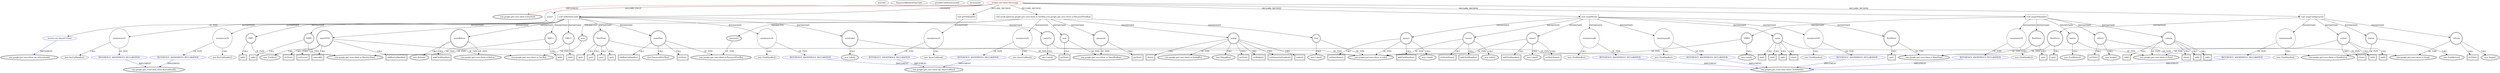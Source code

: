 digraph {
baseInfo[graphId=4647,category="extension_graph",isAnonymous=false,possibleRelation=true]
frameworkRelatedTypesInfo[0="com.google.gwt.core.client.EntryPoint"]
possibleCollaborationsInfo[0="4647~CLIENT_METHOD_DECLARATION-INSTANTIATION-~com.google.gwt.core.client.EntryPoint ~com.google.gwt.event.dom.client.ClickHandler ~false~true",1="4647~FIELD_DECLARATION-~com.google.gwt.core.client.EntryPoint ~com.google.gwt.user.client.rpc.IsSerializable ~false~false",2="4647~CLIENT_METHOD_DECLARATION-INSTANTIATION-~com.google.gwt.core.client.EntryPoint ~com.google.gwt.user.client.rpc.AsyncCallback ~false~true",3="4647~OVERRIDING_METHOD_DECLARATION-INSTANTIATION-~com.google.gwt.core.client.EntryPoint ~com.google.gwt.event.dom.client.ClickHandler ~false~true",4="4647~OVERRIDING_METHOD_DECLARATION-INSTANTIATION-~com.google.gwt.core.client.EntryPoint ~com.google.gwt.event.dom.client.KeyUpHandler ~false~true"]
locationInfo[projectName="woox-serverapp",filePath="/woox-serverapp/serverapp-master/src/wooxes/net/client/Serverapp.java",contextSignature="Serverapp",graphId="4647"]
0[label="wooxes.net.client.Serverapp",vertexType="ROOT_CLIENT_CLASS_DECLARATION",isFrameworkType=false,color=red]
1[label="com.google.gwt.core.client.EntryPoint",vertexType="FRAMEWORK_INTERFACE_TYPE",isFrameworkType=true,peripheries=2]
2[label="usuari",vertexType="FIELD_DECLARATION",isFrameworkType=false,shape=circle]
3[label="wooxes.net.shared.Usuari",vertexType="REFERENCE_CLIENT_CLASS_DECLARATION",isFrameworkType=false,color=blue]
4[label="com.google.gwt.user.client.rpc.IsSerializable",vertexType="FRAMEWORK_INTERFACE_TYPE",isFrameworkType=true,peripheries=2]
5[label="void onModuleLoad()",vertexType="OVERRIDING_METHOD_DECLARATION",isFrameworkType=false,shape=box]
7[label="nameTxt",vertexType="VARIABLE_EXPRESION",isFrameworkType=true,peripheries=2,shape=circle]
8[label="com.google.gwt.user.client.ui.Label",vertexType="FRAMEWORK_CLASS_TYPE",isFrameworkType=true,peripheries=2]
6[label="new Label()",vertexType="CONSTRUCTOR_CALL",isFrameworkType=true,peripheries=2]
10[label="nameField",vertexType="VARIABLE_EXPRESION",isFrameworkType=true,peripheries=2,shape=circle]
11[label="com.google.gwt.user.client.ui.TextBox",vertexType="FRAMEWORK_CLASS_TYPE",isFrameworkType=true,peripheries=2]
9[label="new TextBox()",vertexType="CONSTRUCTOR_CALL",isFrameworkType=true,peripheries=2]
13[label="setText()",vertexType="INSIDE_CALL",isFrameworkType=true,peripheries=2,shape=box]
15[label="namePass",vertexType="VARIABLE_EXPRESION",isFrameworkType=true,peripheries=2,shape=circle]
16[label="com.google.gwt.user.client.ui.PasswordTextBox",vertexType="FRAMEWORK_CLASS_TYPE",isFrameworkType=true,peripheries=2]
14[label="new PasswordTextBox()",vertexType="CONSTRUCTOR_CALL",isFrameworkType=true,peripheries=2]
18[label="setText()",vertexType="INSIDE_CALL",isFrameworkType=true,peripheries=2,shape=box]
20[label="nameButton",vertexType="VARIABLE_EXPRESION",isFrameworkType=true,peripheries=2,shape=circle]
21[label="com.google.gwt.user.client.ui.Button",vertexType="FRAMEWORK_CLASS_TYPE",isFrameworkType=true,peripheries=2]
19[label="new Button()",vertexType="CONSTRUCTOR_CALL",isFrameworkType=true,peripheries=2]
23[label="errorLabel",vertexType="VARIABLE_EXPRESION",isFrameworkType=true,peripheries=2,shape=circle]
22[label="new Label()",vertexType="CONSTRUCTOR_CALL",isFrameworkType=true,peripheries=2]
25[label="VAR7",vertexType="VARIABLE_EXPRESION",isFrameworkType=true,peripheries=2,shape=circle]
27[label="com.google.gwt.user.client.ui.AbsolutePanel",vertexType="FRAMEWORK_CLASS_TYPE",isFrameworkType=true,peripheries=2]
26[label="add()",vertexType="INSIDE_CALL",isFrameworkType=true,peripheries=2,shape=box]
28[label="RootPanel",vertexType="VARIABLE_EXPRESION",isFrameworkType=true,peripheries=2,shape=circle]
30[label="com.google.gwt.user.client.ui.RootPanel",vertexType="FRAMEWORK_CLASS_TYPE",isFrameworkType=true,peripheries=2]
29[label="get()",vertexType="INSIDE_CALL",isFrameworkType=true,peripheries=2,shape=box]
31[label="VAR9",vertexType="VARIABLE_EXPRESION",isFrameworkType=true,peripheries=2,shape=circle]
32[label="add()",vertexType="INSIDE_CALL",isFrameworkType=true,peripheries=2,shape=box]
35[label="get()",vertexType="INSIDE_CALL",isFrameworkType=true,peripheries=2,shape=box]
36[label="VAR11",vertexType="VARIABLE_EXPRESION",isFrameworkType=true,peripheries=2,shape=circle]
37[label="add()",vertexType="INSIDE_CALL",isFrameworkType=true,peripheries=2,shape=box]
40[label="get()",vertexType="INSIDE_CALL",isFrameworkType=true,peripheries=2,shape=box]
41[label="VAR13",vertexType="VARIABLE_EXPRESION",isFrameworkType=true,peripheries=2,shape=circle]
42[label="add()",vertexType="INSIDE_CALL",isFrameworkType=true,peripheries=2,shape=box]
45[label="get()",vertexType="INSIDE_CALL",isFrameworkType=true,peripheries=2,shape=box]
47[label="setFocus()",vertexType="INSIDE_CALL",isFrameworkType=true,peripheries=2,shape=box]
49[label="selectAll()",vertexType="INSIDE_CALL",isFrameworkType=true,peripheries=2,shape=box]
51[label="addClickHandler()",vertexType="INSIDE_CALL",isFrameworkType=true,peripheries=2,shape=box]
53[label="anonymous18",vertexType="VARIABLE_EXPRESION",isFrameworkType=false,shape=circle]
54[label="REFERENCE_ANONYMOUS_DECLARATION",vertexType="REFERENCE_ANONYMOUS_DECLARATION",isFrameworkType=false,color=blue]
55[label="com.google.gwt.event.dom.client.ClickHandler",vertexType="FRAMEWORK_INTERFACE_TYPE",isFrameworkType=true,peripheries=2]
52[label="new ClickHandler()",vertexType="CONSTRUCTOR_CALL",isFrameworkType=false]
57[label="addKeyUpHandler()",vertexType="INSIDE_CALL",isFrameworkType=true,peripheries=2,shape=box]
59[label="anonymous20",vertexType="VARIABLE_EXPRESION",isFrameworkType=false,shape=circle]
60[label="REFERENCE_ANONYMOUS_DECLARATION",vertexType="REFERENCE_ANONYMOUS_DECLARATION",isFrameworkType=false,color=blue]
61[label="com.google.gwt.event.dom.client.KeyUpHandler",vertexType="FRAMEWORK_INTERFACE_TYPE",isFrameworkType=true,peripheries=2]
58[label="new KeyUpHandler()",vertexType="CONSTRUCTOR_CALL",isFrameworkType=false]
63[label="addKeyUpHandler()",vertexType="INSIDE_CALL",isFrameworkType=true,peripheries=2,shape=box]
65[label="anonymous22",vertexType="VARIABLE_EXPRESION",isFrameworkType=false,shape=circle]
66[label="REFERENCE_ANONYMOUS_DECLARATION",vertexType="REFERENCE_ANONYMOUS_DECLARATION",isFrameworkType=false,color=blue]
64[label="new KeyUpHandler()",vertexType="CONSTRUCTOR_CALL",isFrameworkType=false]
68[label="void sendLogin(com.google.gwt.user.client.ui.TextBox,com.google.gwt.user.client.ui.PasswordTextBox)",vertexType="CLIENT_METHOD_DECLARATION",isFrameworkType=false,shape=box]
69[label="user",vertexType="PARAMETER_DECLARATION",isFrameworkType=true,peripheries=2]
71[label="password",vertexType="PARAMETER_DECLARATION",isFrameworkType=true,peripheries=2]
73[label="user",vertexType="VARIABLE_EXPRESION",isFrameworkType=true,peripheries=2,shape=circle]
75[label="com.google.gwt.user.client.ui.ValueBoxBase",vertexType="FRAMEWORK_CLASS_TYPE",isFrameworkType=true,peripheries=2]
74[label="getText()",vertexType="INSIDE_CALL",isFrameworkType=true,peripheries=2,shape=box]
76[label="password",vertexType="VARIABLE_EXPRESION",isFrameworkType=true,peripheries=2,shape=circle]
77[label="getText()",vertexType="INSIDE_CALL",isFrameworkType=true,peripheries=2,shape=box]
80[label="anonymous25",vertexType="VARIABLE_EXPRESION",isFrameworkType=false,shape=circle]
81[label="REFERENCE_ANONYMOUS_DECLARATION",vertexType="REFERENCE_ANONYMOUS_DECLARATION",isFrameworkType=false,color=blue]
82[label="com.google.gwt.user.client.rpc.AsyncCallback",vertexType="FRAMEWORK_INTERFACE_TYPE",isFrameworkType=true,peripheries=2]
79[label="new AsyncCallback()",vertexType="CONSTRUCTOR_CALL",isFrameworkType=false]
84[label="popup",vertexType="VARIABLE_EXPRESION",isFrameworkType=true,peripheries=2,shape=circle]
85[label="com.google.gwt.user.client.ui.DialogBox",vertexType="FRAMEWORK_CLASS_TYPE",isFrameworkType=true,peripheries=2]
83[label="new DialogBox()",vertexType="CONSTRUCTOR_CALL",isFrameworkType=true,peripheries=2]
87[label="text",vertexType="VARIABLE_EXPRESION",isFrameworkType=true,peripheries=2,shape=circle]
86[label="new Label()",vertexType="CONSTRUCTOR_CALL",isFrameworkType=true,peripheries=2]
90[label="setText()",vertexType="INSIDE_CALL",isFrameworkType=true,peripheries=2,shape=box]
92[label="setWidget()",vertexType="INSIDE_CALL",isFrameworkType=true,peripheries=2,shape=box]
94[label="setAnimationEnabled()",vertexType="INSIDE_CALL",isFrameworkType=true,peripheries=2,shape=box]
96[label="center()",vertexType="INSIDE_CALL",isFrameworkType=true,peripheries=2,shape=box]
98[label="show()",vertexType="INSIDE_CALL",isFrameworkType=true,peripheries=2,shape=box]
99[label="void getOrdinador()",vertexType="CLIENT_METHOD_DECLARATION",isFrameworkType=false,shape=box]
101[label="anonymous33",vertexType="VARIABLE_EXPRESION",isFrameworkType=false,shape=circle]
102[label="REFERENCE_ANONYMOUS_DECLARATION",vertexType="REFERENCE_ANONYMOUS_DECLARATION",isFrameworkType=false,color=blue]
100[label="new AsyncCallback()",vertexType="CONSTRUCTOR_CALL",isFrameworkType=false]
105[label="void cargaMenu()",vertexType="CLIENT_METHOD_DECLARATION",isFrameworkType=false,shape=box]
107[label="menu1",vertexType="VARIABLE_EXPRESION",isFrameworkType=true,peripheries=2,shape=circle]
106[label="new Label()",vertexType="CONSTRUCTOR_CALL",isFrameworkType=true,peripheries=2]
110[label="menu2",vertexType="VARIABLE_EXPRESION",isFrameworkType=true,peripheries=2,shape=circle]
109[label="new Label()",vertexType="CONSTRUCTOR_CALL",isFrameworkType=true,peripheries=2]
113[label="menu3",vertexType="VARIABLE_EXPRESION",isFrameworkType=true,peripheries=2,shape=circle]
112[label="new Label()",vertexType="CONSTRUCTOR_CALL",isFrameworkType=true,peripheries=2]
115[label="RootPanel",vertexType="VARIABLE_EXPRESION",isFrameworkType=true,peripheries=2,shape=circle]
116[label="get()",vertexType="INSIDE_CALL",isFrameworkType=true,peripheries=2,shape=box]
118[label="menu",vertexType="VARIABLE_EXPRESION",isFrameworkType=true,peripheries=2,shape=circle]
120[label="com.google.gwt.user.client.ui.Panel",vertexType="FRAMEWORK_CLASS_TYPE",isFrameworkType=true,peripheries=2]
119[label="clear()",vertexType="INSIDE_CALL",isFrameworkType=true,peripheries=2,shape=box]
122[label="add()",vertexType="INSIDE_CALL",isFrameworkType=true,peripheries=2,shape=box]
124[label="add()",vertexType="INSIDE_CALL",isFrameworkType=true,peripheries=2,shape=box]
126[label="add()",vertexType="INSIDE_CALL",isFrameworkType=true,peripheries=2,shape=box]
128[label="setStyleName()",vertexType="INSIDE_CALL",isFrameworkType=true,peripheries=2,shape=box]
130[label="setStyleName()",vertexType="INSIDE_CALL",isFrameworkType=true,peripheries=2,shape=box]
132[label="setStyleName()",vertexType="INSIDE_CALL",isFrameworkType=true,peripheries=2,shape=box]
134[label="addClickHandler()",vertexType="INSIDE_CALL",isFrameworkType=true,peripheries=2,shape=box]
136[label="anonymous46",vertexType="VARIABLE_EXPRESION",isFrameworkType=false,shape=circle]
137[label="REFERENCE_ANONYMOUS_DECLARATION",vertexType="REFERENCE_ANONYMOUS_DECLARATION",isFrameworkType=false,color=blue]
135[label="new ClickHandler()",vertexType="CONSTRUCTOR_CALL",isFrameworkType=false]
140[label="addClickHandler()",vertexType="INSIDE_CALL",isFrameworkType=true,peripheries=2,shape=box]
142[label="anonymous48",vertexType="VARIABLE_EXPRESION",isFrameworkType=false,shape=circle]
143[label="REFERENCE_ANONYMOUS_DECLARATION",vertexType="REFERENCE_ANONYMOUS_DECLARATION",isFrameworkType=false,color=blue]
141[label="new ClickHandler()",vertexType="CONSTRUCTOR_CALL",isFrameworkType=false]
146[label="addClickHandler()",vertexType="INSIDE_CALL",isFrameworkType=true,peripheries=2,shape=box]
148[label="anonymous50",vertexType="VARIABLE_EXPRESION",isFrameworkType=false,shape=circle]
149[label="REFERENCE_ANONYMOUS_DECLARATION",vertexType="REFERENCE_ANONYMOUS_DECLARATION",isFrameworkType=false,color=blue]
147[label="new ClickHandler()",vertexType="CONSTRUCTOR_CALL",isFrameworkType=false]
160[label="void cargaOrdinador()",vertexType="CLIENT_METHOD_DECLARATION",isFrameworkType=false,shape=box]
161[label="RootPanel",vertexType="VARIABLE_EXPRESION",isFrameworkType=true,peripheries=2,shape=circle]
162[label="get()",vertexType="INSIDE_CALL",isFrameworkType=true,peripheries=2,shape=box]
164[label="content",vertexType="VARIABLE_EXPRESION",isFrameworkType=true,peripheries=2,shape=circle]
165[label="clear()",vertexType="INSIDE_CALL",isFrameworkType=true,peripheries=2,shape=box]
168[label="refresh",vertexType="VARIABLE_EXPRESION",isFrameworkType=true,peripheries=2,shape=circle]
169[label="com.google.gwt.user.client.ui.Image",vertexType="FRAMEWORK_CLASS_TYPE",isFrameworkType=true,peripheries=2]
167[label="new Image()",vertexType="CONSTRUCTOR_CALL",isFrameworkType=true,peripheries=2]
171[label="setTitle()",vertexType="INSIDE_CALL",isFrameworkType=true,peripheries=2,shape=box]
173[label="button",vertexType="VARIABLE_EXPRESION",isFrameworkType=true,peripheries=2,shape=circle]
174[label="com.google.gwt.user.client.ui.PushButton",vertexType="FRAMEWORK_CLASS_TYPE",isFrameworkType=true,peripheries=2]
172[label="new PushButton()",vertexType="CONSTRUCTOR_CALL",isFrameworkType=true,peripheries=2]
176[label="anonymous59",vertexType="VARIABLE_EXPRESION",isFrameworkType=false,shape=circle]
177[label="REFERENCE_ANONYMOUS_DECLARATION",vertexType="REFERENCE_ANONYMOUS_DECLARATION",isFrameworkType=false,color=blue]
175[label="new ClickHandler()",vertexType="CONSTRUCTOR_CALL",isFrameworkType=false]
180[label="add()",vertexType="INSIDE_CALL",isFrameworkType=true,peripheries=2,shape=box]
182[label="add()",vertexType="INSIDE_CALL",isFrameworkType=true,peripheries=2,shape=box]
184[label="VAR62",vertexType="VARIABLE_EXPRESION",isFrameworkType=true,peripheries=2,shape=circle]
183[label="new Label()",vertexType="CONSTRUCTOR_CALL",isFrameworkType=true,peripheries=2]
187[label="add()",vertexType="INSIDE_CALL",isFrameworkType=true,peripheries=2,shape=box]
188[label="void cargaConfiguracio()",vertexType="CLIENT_METHOD_DECLARATION",isFrameworkType=false,shape=box]
189[label="RootPanel",vertexType="VARIABLE_EXPRESION",isFrameworkType=true,peripheries=2,shape=circle]
190[label="get()",vertexType="INSIDE_CALL",isFrameworkType=true,peripheries=2,shape=box]
192[label="content",vertexType="VARIABLE_EXPRESION",isFrameworkType=true,peripheries=2,shape=circle]
193[label="clear()",vertexType="INSIDE_CALL",isFrameworkType=true,peripheries=2,shape=box]
196[label="refresh",vertexType="VARIABLE_EXPRESION",isFrameworkType=true,peripheries=2,shape=circle]
195[label="new Image()",vertexType="CONSTRUCTOR_CALL",isFrameworkType=true,peripheries=2]
199[label="setTitle()",vertexType="INSIDE_CALL",isFrameworkType=true,peripheries=2,shape=box]
201[label="button",vertexType="VARIABLE_EXPRESION",isFrameworkType=true,peripheries=2,shape=circle]
200[label="new PushButton()",vertexType="CONSTRUCTOR_CALL",isFrameworkType=true,peripheries=2]
204[label="anonymous69",vertexType="VARIABLE_EXPRESION",isFrameworkType=false,shape=circle]
205[label="REFERENCE_ANONYMOUS_DECLARATION",vertexType="REFERENCE_ANONYMOUS_DECLARATION",isFrameworkType=false,color=blue]
203[label="new ClickHandler()",vertexType="CONSTRUCTOR_CALL",isFrameworkType=false]
208[label="add()",vertexType="INSIDE_CALL",isFrameworkType=true,peripheries=2,shape=box]
210[label="add()",vertexType="INSIDE_CALL",isFrameworkType=true,peripheries=2,shape=box]
0->1[label="IMPLEMENT",color=red]
0->2[label="DECLARE_FIELD"]
3->4[label="IMPLEMENT",color=blue]
2->3[label="OF_TYPE"]
0->5[label="OVERRIDE"]
5->7[label="INSTANTIATE"]
7->8[label="OF_TYPE"]
7->6[label="CALL"]
5->10[label="INSTANTIATE"]
10->11[label="OF_TYPE"]
10->9[label="CALL"]
10->13[label="CALL"]
5->15[label="INSTANTIATE"]
15->16[label="OF_TYPE"]
15->14[label="CALL"]
15->18[label="CALL"]
5->20[label="INSTANTIATE"]
20->21[label="OF_TYPE"]
20->19[label="CALL"]
5->23[label="INSTANTIATE"]
23->8[label="OF_TYPE"]
23->22[label="CALL"]
5->25[label="INSTANTIATE"]
25->27[label="OF_TYPE"]
25->26[label="CALL"]
5->28[label="INSTANTIATE"]
28->30[label="OF_TYPE"]
28->29[label="CALL"]
5->31[label="INSTANTIATE"]
31->27[label="OF_TYPE"]
31->32[label="CALL"]
28->35[label="CALL"]
5->36[label="INSTANTIATE"]
36->27[label="OF_TYPE"]
36->37[label="CALL"]
28->40[label="CALL"]
5->41[label="INSTANTIATE"]
41->27[label="OF_TYPE"]
41->42[label="CALL"]
28->45[label="CALL"]
10->47[label="CALL"]
10->49[label="CALL"]
20->51[label="CALL"]
5->53[label="INSTANTIATE"]
54->55[label="IMPLEMENT",color=blue]
53->54[label="OF_TYPE"]
53->52[label="CALL"]
10->57[label="CALL"]
5->59[label="INSTANTIATE"]
60->61[label="IMPLEMENT",color=blue]
59->60[label="OF_TYPE"]
59->58[label="CALL"]
15->63[label="CALL"]
5->65[label="INSTANTIATE"]
66->61[label="IMPLEMENT",color=blue]
65->66[label="OF_TYPE"]
65->64[label="CALL"]
0->68[label="DECLARE_METHOD"]
69->11[label="OF_TYPE"]
68->69[label="PARAMETER"]
71->16[label="OF_TYPE"]
68->71[label="PARAMETER"]
68->73[label="INSTANTIATE"]
73->75[label="OF_TYPE"]
73->74[label="CALL"]
68->76[label="INSTANTIATE"]
76->75[label="OF_TYPE"]
76->77[label="CALL"]
68->80[label="INSTANTIATE"]
81->82[label="IMPLEMENT",color=blue]
80->81[label="OF_TYPE"]
80->79[label="CALL"]
68->84[label="INSTANTIATE"]
84->85[label="OF_TYPE"]
84->83[label="CALL"]
68->87[label="INSTANTIATE"]
87->8[label="OF_TYPE"]
87->86[label="CALL"]
84->90[label="CALL"]
84->92[label="CALL"]
84->94[label="CALL"]
84->96[label="CALL"]
84->98[label="CALL"]
0->99[label="DECLARE_METHOD"]
99->101[label="INSTANTIATE"]
102->82[label="IMPLEMENT",color=blue]
101->102[label="OF_TYPE"]
101->100[label="CALL"]
0->105[label="DECLARE_METHOD"]
105->107[label="INSTANTIATE"]
107->8[label="OF_TYPE"]
107->106[label="CALL"]
105->110[label="INSTANTIATE"]
110->8[label="OF_TYPE"]
110->109[label="CALL"]
105->113[label="INSTANTIATE"]
113->8[label="OF_TYPE"]
113->112[label="CALL"]
105->115[label="INSTANTIATE"]
115->30[label="OF_TYPE"]
115->116[label="CALL"]
105->118[label="INSTANTIATE"]
118->120[label="OF_TYPE"]
118->119[label="CALL"]
118->122[label="CALL"]
118->124[label="CALL"]
118->126[label="CALL"]
107->128[label="CALL"]
110->130[label="CALL"]
113->132[label="CALL"]
107->134[label="CALL"]
105->136[label="INSTANTIATE"]
137->55[label="IMPLEMENT",color=blue]
136->137[label="OF_TYPE"]
136->135[label="CALL"]
110->140[label="CALL"]
105->142[label="INSTANTIATE"]
143->55[label="IMPLEMENT",color=blue]
142->143[label="OF_TYPE"]
142->141[label="CALL"]
113->146[label="CALL"]
105->148[label="INSTANTIATE"]
149->55[label="IMPLEMENT",color=blue]
148->149[label="OF_TYPE"]
148->147[label="CALL"]
0->160[label="DECLARE_METHOD"]
160->161[label="INSTANTIATE"]
161->30[label="OF_TYPE"]
161->162[label="CALL"]
160->164[label="INSTANTIATE"]
164->120[label="OF_TYPE"]
164->165[label="CALL"]
160->168[label="INSTANTIATE"]
168->169[label="OF_TYPE"]
168->167[label="CALL"]
168->171[label="CALL"]
160->173[label="INSTANTIATE"]
173->174[label="OF_TYPE"]
173->172[label="CALL"]
160->176[label="INSTANTIATE"]
177->55[label="IMPLEMENT",color=blue]
176->177[label="OF_TYPE"]
176->175[label="CALL"]
164->180[label="CALL"]
164->182[label="CALL"]
160->184[label="INSTANTIATE"]
184->8[label="OF_TYPE"]
184->183[label="CALL"]
164->187[label="CALL"]
0->188[label="DECLARE_METHOD"]
188->189[label="INSTANTIATE"]
189->30[label="OF_TYPE"]
189->190[label="CALL"]
188->192[label="INSTANTIATE"]
192->120[label="OF_TYPE"]
192->193[label="CALL"]
188->196[label="INSTANTIATE"]
196->169[label="OF_TYPE"]
196->195[label="CALL"]
196->199[label="CALL"]
188->201[label="INSTANTIATE"]
201->174[label="OF_TYPE"]
201->200[label="CALL"]
188->204[label="INSTANTIATE"]
205->55[label="IMPLEMENT",color=blue]
204->205[label="OF_TYPE"]
204->203[label="CALL"]
192->208[label="CALL"]
192->210[label="CALL"]
}
